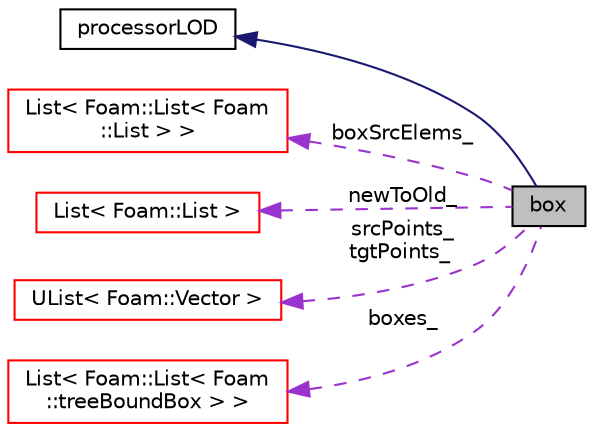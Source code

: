 digraph "box"
{
  bgcolor="transparent";
  edge [fontname="Helvetica",fontsize="10",labelfontname="Helvetica",labelfontsize="10"];
  node [fontname="Helvetica",fontsize="10",shape=record];
  rankdir="LR";
  Node1 [label="box",height=0.2,width=0.4,color="black", fillcolor="grey75", style="filled" fontcolor="black"];
  Node2 -> Node1 [dir="back",color="midnightblue",fontsize="10",style="solid",fontname="Helvetica"];
  Node2 [label="processorLOD",height=0.2,width=0.4,color="black",URL="$classFoam_1_1processorLOD.html",tooltip="Base class to generate a parallel distribution map for sending sufficient target objects to cover a d..."];
  Node3 -> Node1 [dir="back",color="darkorchid3",fontsize="10",style="dashed",label=" boxSrcElems_" ,fontname="Helvetica"];
  Node3 [label="List\< Foam::List\< Foam\l::List \> \>",height=0.2,width=0.4,color="red",URL="$classFoam_1_1List.html"];
  Node4 -> Node1 [dir="back",color="darkorchid3",fontsize="10",style="dashed",label=" newToOld_" ,fontname="Helvetica"];
  Node4 [label="List\< Foam::List \>",height=0.2,width=0.4,color="red",URL="$classFoam_1_1List.html"];
  Node5 -> Node1 [dir="back",color="darkorchid3",fontsize="10",style="dashed",label=" srcPoints_\ntgtPoints_" ,fontname="Helvetica"];
  Node5 [label="UList\< Foam::Vector \>",height=0.2,width=0.4,color="red",URL="$classFoam_1_1UList.html"];
  Node6 -> Node1 [dir="back",color="darkorchid3",fontsize="10",style="dashed",label=" boxes_" ,fontname="Helvetica"];
  Node6 [label="List\< Foam::List\< Foam\l::treeBoundBox \> \>",height=0.2,width=0.4,color="red",URL="$classFoam_1_1List.html"];
}
